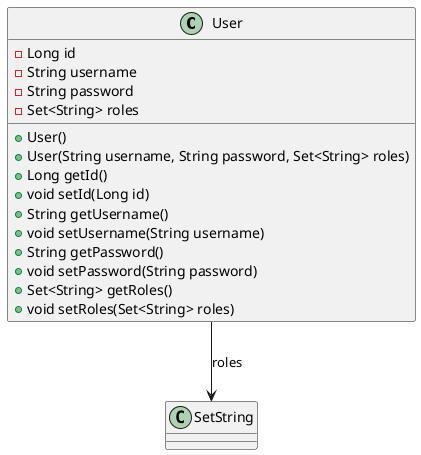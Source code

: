 @startuml {

    class User {
        - Long id
        - String username
        - String password
        - Set<String> roles

        + User()
        + User(String username, String password, Set<String> roles)
        + Long getId()
        + void setId(Long id)
        + String getUsername()
        + void setUsername(String username)
        + String getPassword()
        + void setPassword(String password)
        + Set<String> getRoles()
        + void setRoles(Set<String> roles)
    }

    User --> SetString : roles

}

@enduml
